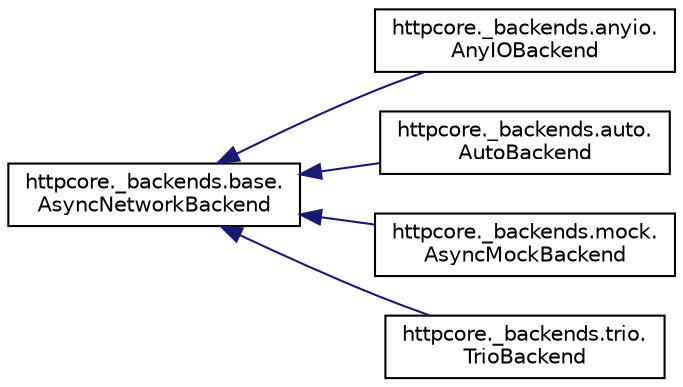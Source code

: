 digraph "Graphical Class Hierarchy"
{
 // LATEX_PDF_SIZE
  edge [fontname="Helvetica",fontsize="10",labelfontname="Helvetica",labelfontsize="10"];
  node [fontname="Helvetica",fontsize="10",shape=record];
  rankdir="LR";
  Node0 [label="httpcore._backends.base.\lAsyncNetworkBackend",height=0.2,width=0.4,color="black", fillcolor="white", style="filled",URL="$classhttpcore_1_1__backends_1_1base_1_1AsyncNetworkBackend.html",tooltip=" "];
  Node0 -> Node1 [dir="back",color="midnightblue",fontsize="10",style="solid",fontname="Helvetica"];
  Node1 [label="httpcore._backends.anyio.\lAnyIOBackend",height=0.2,width=0.4,color="black", fillcolor="white", style="filled",URL="$classhttpcore_1_1__backends_1_1anyio_1_1AnyIOBackend.html",tooltip=" "];
  Node0 -> Node2 [dir="back",color="midnightblue",fontsize="10",style="solid",fontname="Helvetica"];
  Node2 [label="httpcore._backends.auto.\lAutoBackend",height=0.2,width=0.4,color="black", fillcolor="white", style="filled",URL="$classhttpcore_1_1__backends_1_1auto_1_1AutoBackend.html",tooltip=" "];
  Node0 -> Node3 [dir="back",color="midnightblue",fontsize="10",style="solid",fontname="Helvetica"];
  Node3 [label="httpcore._backends.mock.\lAsyncMockBackend",height=0.2,width=0.4,color="black", fillcolor="white", style="filled",URL="$classhttpcore_1_1__backends_1_1mock_1_1AsyncMockBackend.html",tooltip=" "];
  Node0 -> Node4 [dir="back",color="midnightblue",fontsize="10",style="solid",fontname="Helvetica"];
  Node4 [label="httpcore._backends.trio.\lTrioBackend",height=0.2,width=0.4,color="black", fillcolor="white", style="filled",URL="$classhttpcore_1_1__backends_1_1trio_1_1TrioBackend.html",tooltip=" "];
}
